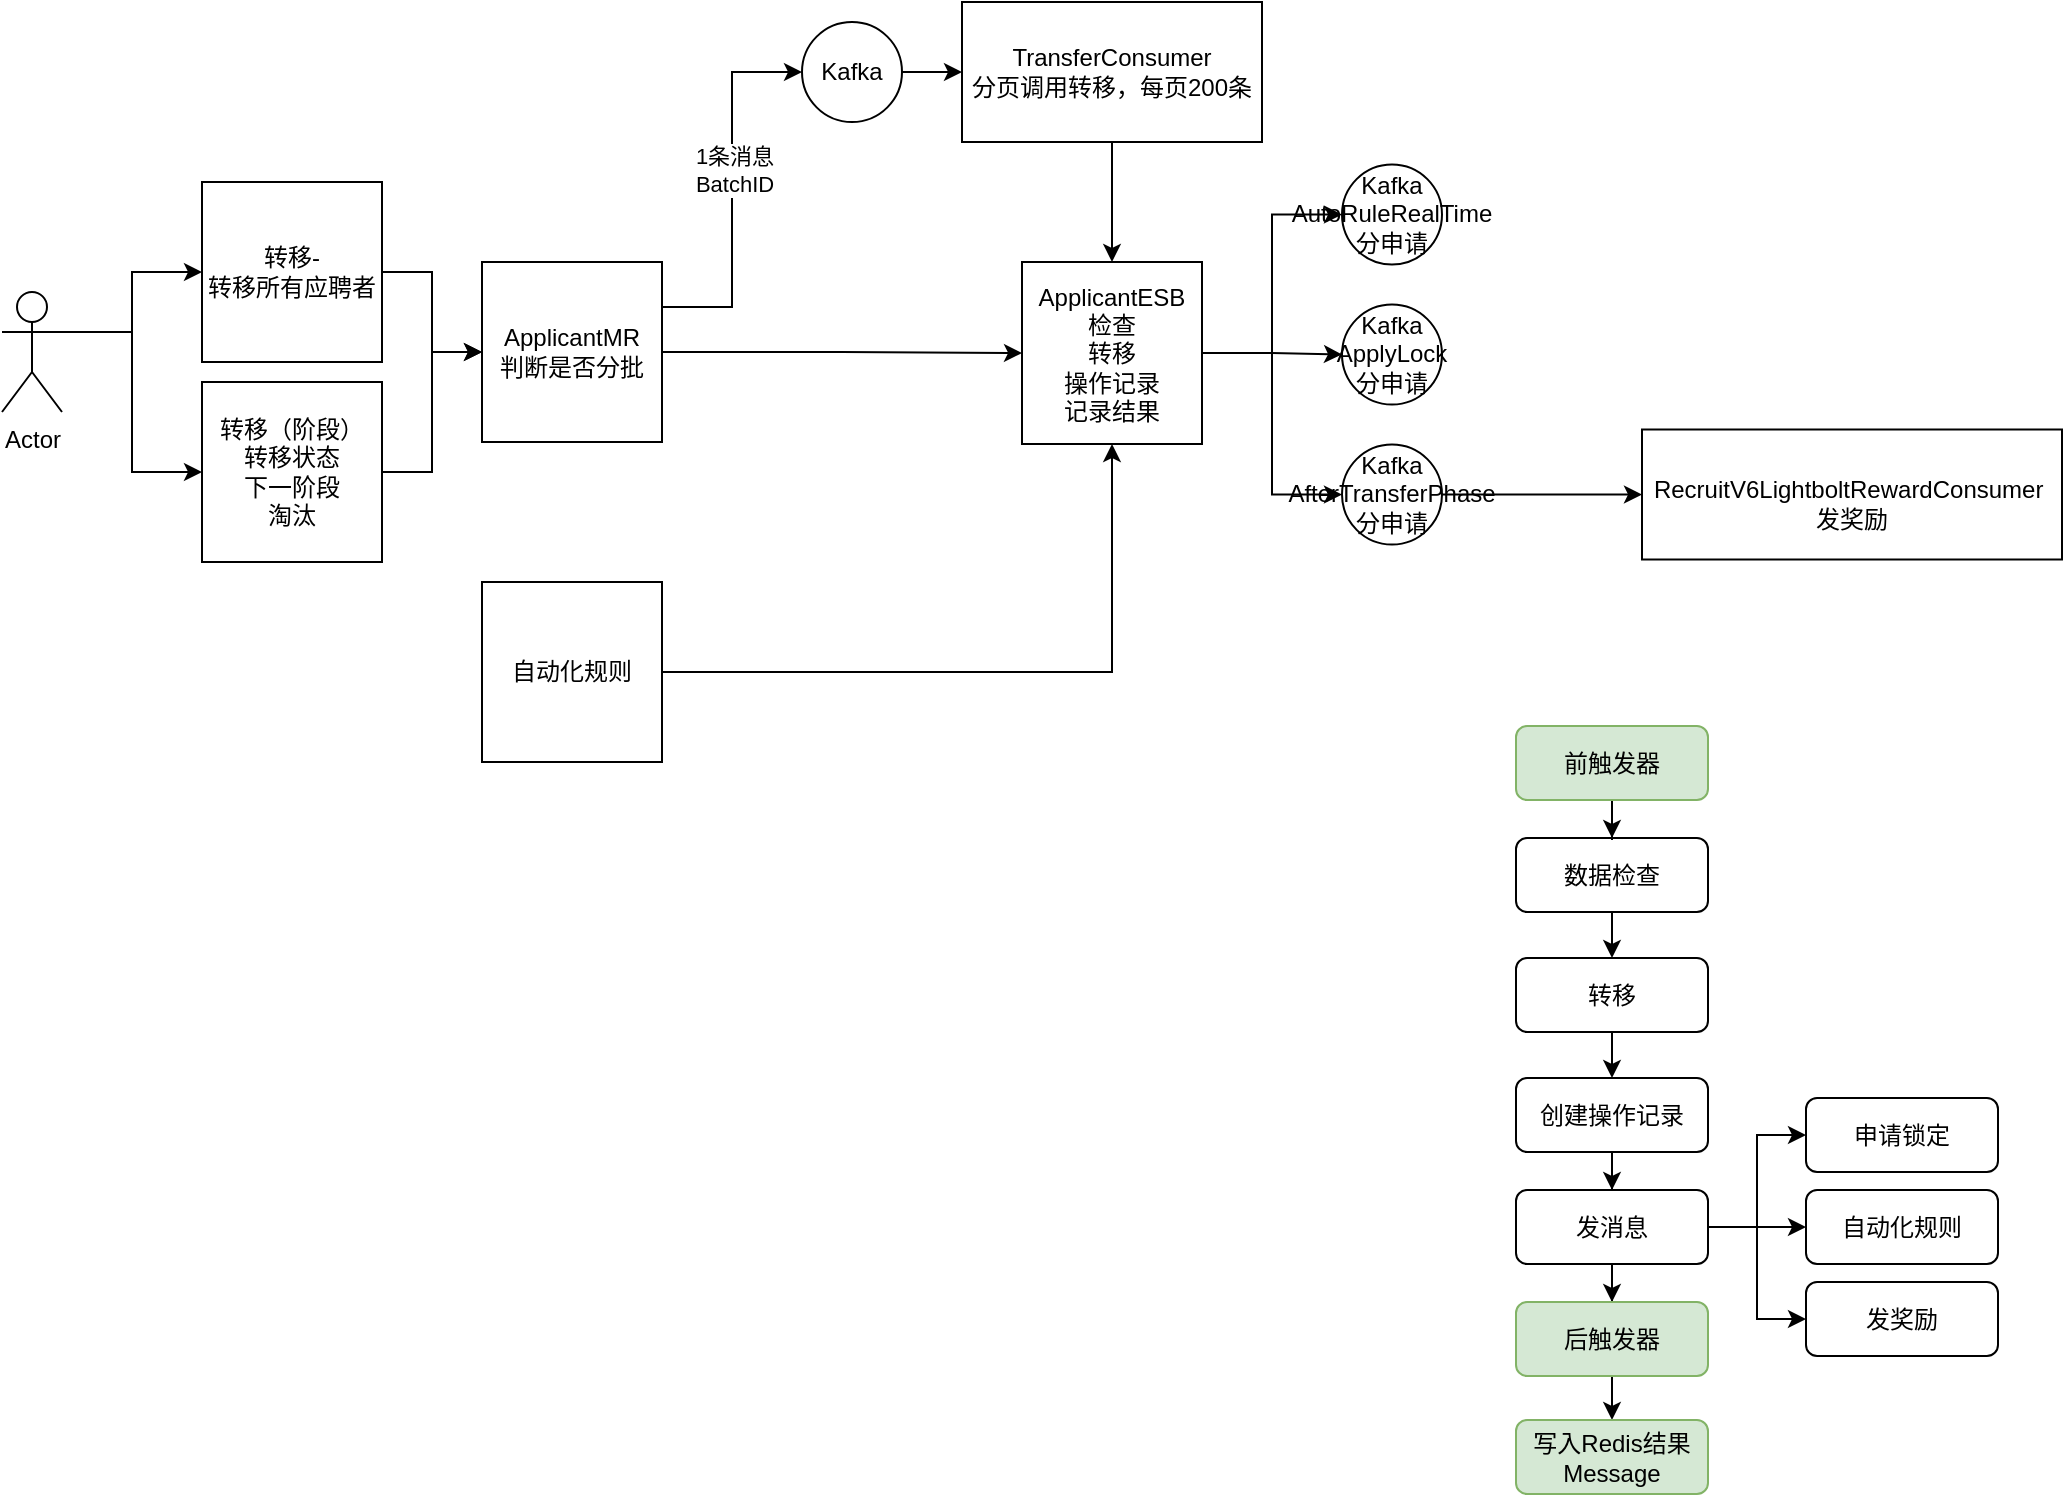 <mxfile version="14.2.4" type="github">
  <diagram id="pNTDshuj_nLLdsMrF4MN" name="Page-1">
    <mxGraphModel dx="1422" dy="706" grid="0" gridSize="10" guides="1" tooltips="1" connect="1" arrows="1" fold="1" page="1" pageScale="1" pageWidth="2339" pageHeight="3300" math="0" shadow="0">
      <root>
        <mxCell id="0" />
        <mxCell id="1" parent="0" />
        <mxCell id="zR2C9-OfokKpxgEDOuO3-31" style="edgeStyle=orthogonalEdgeStyle;rounded=0;orthogonalLoop=1;jettySize=auto;html=1;exitX=1;exitY=0.333;exitDx=0;exitDy=0;exitPerimeter=0;entryX=0;entryY=0.5;entryDx=0;entryDy=0;" edge="1" parent="1" source="zR2C9-OfokKpxgEDOuO3-1" target="zR2C9-OfokKpxgEDOuO3-3">
          <mxGeometry relative="1" as="geometry" />
        </mxCell>
        <mxCell id="zR2C9-OfokKpxgEDOuO3-32" style="edgeStyle=orthogonalEdgeStyle;rounded=0;orthogonalLoop=1;jettySize=auto;html=1;exitX=1;exitY=0.333;exitDx=0;exitDy=0;exitPerimeter=0;entryX=0;entryY=0.5;entryDx=0;entryDy=0;" edge="1" parent="1" source="zR2C9-OfokKpxgEDOuO3-1" target="zR2C9-OfokKpxgEDOuO3-2">
          <mxGeometry relative="1" as="geometry" />
        </mxCell>
        <mxCell id="zR2C9-OfokKpxgEDOuO3-1" value="Actor" style="shape=umlActor;verticalLabelPosition=bottom;verticalAlign=top;html=1;outlineConnect=0;" vertex="1" parent="1">
          <mxGeometry x="40" y="325" width="30" height="60" as="geometry" />
        </mxCell>
        <mxCell id="zR2C9-OfokKpxgEDOuO3-21" style="edgeStyle=orthogonalEdgeStyle;rounded=0;orthogonalLoop=1;jettySize=auto;html=1;exitX=1;exitY=0.5;exitDx=0;exitDy=0;entryX=0;entryY=0.5;entryDx=0;entryDy=0;" edge="1" parent="1" source="zR2C9-OfokKpxgEDOuO3-2" target="zR2C9-OfokKpxgEDOuO3-4">
          <mxGeometry relative="1" as="geometry" />
        </mxCell>
        <mxCell id="zR2C9-OfokKpxgEDOuO3-2" value="转移（阶段）&lt;br&gt;转移状态&lt;br&gt;下一阶段&lt;br&gt;淘汰&lt;br&gt;" style="rounded=0;whiteSpace=wrap;html=1;" vertex="1" parent="1">
          <mxGeometry x="140" y="370" width="90" height="90" as="geometry" />
        </mxCell>
        <mxCell id="zR2C9-OfokKpxgEDOuO3-20" style="edgeStyle=orthogonalEdgeStyle;rounded=0;orthogonalLoop=1;jettySize=auto;html=1;exitX=1;exitY=0.5;exitDx=0;exitDy=0;" edge="1" parent="1" source="zR2C9-OfokKpxgEDOuO3-3" target="zR2C9-OfokKpxgEDOuO3-4">
          <mxGeometry relative="1" as="geometry" />
        </mxCell>
        <mxCell id="zR2C9-OfokKpxgEDOuO3-3" value="转移-&lt;br&gt;转移所有应聘者" style="rounded=0;whiteSpace=wrap;html=1;" vertex="1" parent="1">
          <mxGeometry x="140" y="270" width="90" height="90" as="geometry" />
        </mxCell>
        <mxCell id="zR2C9-OfokKpxgEDOuO3-7" style="edgeStyle=orthogonalEdgeStyle;rounded=0;orthogonalLoop=1;jettySize=auto;html=1;exitX=1;exitY=0.25;exitDx=0;exitDy=0;entryX=0;entryY=0.5;entryDx=0;entryDy=0;" edge="1" parent="1" source="zR2C9-OfokKpxgEDOuO3-4" target="zR2C9-OfokKpxgEDOuO3-6">
          <mxGeometry relative="1" as="geometry" />
        </mxCell>
        <mxCell id="zR2C9-OfokKpxgEDOuO3-14" value="1条消息&lt;br&gt;BatchID" style="edgeLabel;html=1;align=center;verticalAlign=middle;resizable=0;points=[];" vertex="1" connectable="0" parent="zR2C9-OfokKpxgEDOuO3-7">
          <mxGeometry x="0.115" y="-1" relative="1" as="geometry">
            <mxPoint y="1" as="offset" />
          </mxGeometry>
        </mxCell>
        <mxCell id="zR2C9-OfokKpxgEDOuO3-10" style="edgeStyle=orthogonalEdgeStyle;rounded=0;orthogonalLoop=1;jettySize=auto;html=1;exitX=1;exitY=0.5;exitDx=0;exitDy=0;" edge="1" parent="1" source="zR2C9-OfokKpxgEDOuO3-4" target="zR2C9-OfokKpxgEDOuO3-9">
          <mxGeometry relative="1" as="geometry" />
        </mxCell>
        <mxCell id="zR2C9-OfokKpxgEDOuO3-4" value="ApplicantMR&lt;br&gt;判断是否分批" style="rounded=0;whiteSpace=wrap;html=1;" vertex="1" parent="1">
          <mxGeometry x="280" y="310" width="90" height="90" as="geometry" />
        </mxCell>
        <mxCell id="zR2C9-OfokKpxgEDOuO3-13" style="edgeStyle=orthogonalEdgeStyle;rounded=0;orthogonalLoop=1;jettySize=auto;html=1;exitX=0.5;exitY=1;exitDx=0;exitDy=0;" edge="1" parent="1" source="zR2C9-OfokKpxgEDOuO3-5" target="zR2C9-OfokKpxgEDOuO3-9">
          <mxGeometry relative="1" as="geometry" />
        </mxCell>
        <mxCell id="zR2C9-OfokKpxgEDOuO3-5" value="TransferConsumer&lt;br&gt;分页调用转移，每页200条" style="rounded=0;whiteSpace=wrap;html=1;" vertex="1" parent="1">
          <mxGeometry x="520" y="180" width="150" height="70" as="geometry" />
        </mxCell>
        <mxCell id="zR2C9-OfokKpxgEDOuO3-22" style="edgeStyle=orthogonalEdgeStyle;rounded=0;orthogonalLoop=1;jettySize=auto;html=1;exitX=1;exitY=0.5;exitDx=0;exitDy=0;" edge="1" parent="1" source="zR2C9-OfokKpxgEDOuO3-6" target="zR2C9-OfokKpxgEDOuO3-5">
          <mxGeometry relative="1" as="geometry" />
        </mxCell>
        <mxCell id="zR2C9-OfokKpxgEDOuO3-6" value="Kafka" style="ellipse;whiteSpace=wrap;html=1;aspect=fixed;" vertex="1" parent="1">
          <mxGeometry x="440" y="190" width="50" height="50" as="geometry" />
        </mxCell>
        <mxCell id="zR2C9-OfokKpxgEDOuO3-26" style="edgeStyle=orthogonalEdgeStyle;rounded=0;orthogonalLoop=1;jettySize=auto;html=1;exitX=1;exitY=0.5;exitDx=0;exitDy=0;entryX=0;entryY=0.5;entryDx=0;entryDy=0;" edge="1" parent="1" source="zR2C9-OfokKpxgEDOuO3-9" target="zR2C9-OfokKpxgEDOuO3-23">
          <mxGeometry relative="1" as="geometry" />
        </mxCell>
        <mxCell id="zR2C9-OfokKpxgEDOuO3-28" style="edgeStyle=orthogonalEdgeStyle;rounded=0;orthogonalLoop=1;jettySize=auto;html=1;exitX=1;exitY=0.5;exitDx=0;exitDy=0;entryX=0;entryY=0.5;entryDx=0;entryDy=0;" edge="1" parent="1" source="zR2C9-OfokKpxgEDOuO3-9" target="zR2C9-OfokKpxgEDOuO3-25">
          <mxGeometry relative="1" as="geometry" />
        </mxCell>
        <mxCell id="zR2C9-OfokKpxgEDOuO3-30" style="edgeStyle=orthogonalEdgeStyle;rounded=0;orthogonalLoop=1;jettySize=auto;html=1;exitX=1;exitY=0.5;exitDx=0;exitDy=0;entryX=0;entryY=0.5;entryDx=0;entryDy=0;" edge="1" parent="1" source="zR2C9-OfokKpxgEDOuO3-9" target="zR2C9-OfokKpxgEDOuO3-16">
          <mxGeometry relative="1" as="geometry" />
        </mxCell>
        <mxCell id="zR2C9-OfokKpxgEDOuO3-9" value="ApplicantESB&lt;br&gt;检查&lt;br&gt;转移&lt;br&gt;操作记录&lt;br&gt;记录结果" style="rounded=0;whiteSpace=wrap;html=1;" vertex="1" parent="1">
          <mxGeometry x="550" y="310" width="90" height="91" as="geometry" />
        </mxCell>
        <mxCell id="zR2C9-OfokKpxgEDOuO3-12" style="edgeStyle=orthogonalEdgeStyle;rounded=0;orthogonalLoop=1;jettySize=auto;html=1;exitX=1;exitY=0.5;exitDx=0;exitDy=0;entryX=0.5;entryY=1;entryDx=0;entryDy=0;" edge="1" parent="1" source="zR2C9-OfokKpxgEDOuO3-11" target="zR2C9-OfokKpxgEDOuO3-9">
          <mxGeometry relative="1" as="geometry" />
        </mxCell>
        <mxCell id="zR2C9-OfokKpxgEDOuO3-11" value="自动化规则" style="rounded=0;whiteSpace=wrap;html=1;" vertex="1" parent="1">
          <mxGeometry x="280" y="470" width="90" height="90" as="geometry" />
        </mxCell>
        <mxCell id="zR2C9-OfokKpxgEDOuO3-15" value="&lt;h1 class=&quot;project-title&quot; style=&quot;box-sizing: border-box ; font-size: 24px ; margin: 10px 0px ; font-family: , &amp;#34;blinkmacsystemfont&amp;#34; , &amp;#34;segoe ui&amp;#34; , &amp;#34;roboto&amp;#34; , , &amp;#34;ubuntu&amp;#34; , &amp;#34;cantarell&amp;#34; , &amp;#34;helvetica neue&amp;#34; , sans-serif ; font-weight: 400 ; line-height: 1 ; color: rgb(51 , 51 , 51)&quot;&gt;&lt;/h1&gt;RecruitV6LightboltRewardConsumer&amp;nbsp;&lt;br&gt;发奖励" style="rounded=0;whiteSpace=wrap;html=1;" vertex="1" parent="1">
          <mxGeometry x="860" y="393.75" width="210" height="65" as="geometry" />
        </mxCell>
        <mxCell id="zR2C9-OfokKpxgEDOuO3-19" style="edgeStyle=orthogonalEdgeStyle;rounded=0;orthogonalLoop=1;jettySize=auto;html=1;exitX=1;exitY=0.5;exitDx=0;exitDy=0;entryX=0;entryY=0.5;entryDx=0;entryDy=0;" edge="1" parent="1" source="zR2C9-OfokKpxgEDOuO3-16" target="zR2C9-OfokKpxgEDOuO3-15">
          <mxGeometry relative="1" as="geometry" />
        </mxCell>
        <mxCell id="zR2C9-OfokKpxgEDOuO3-16" value="Kafka&lt;br&gt;AfterTransferPhase&lt;br&gt;分申请" style="ellipse;whiteSpace=wrap;html=1;aspect=fixed;" vertex="1" parent="1">
          <mxGeometry x="710" y="401.25" width="50" height="50" as="geometry" />
        </mxCell>
        <mxCell id="zR2C9-OfokKpxgEDOuO3-23" value="Kafka&lt;br&gt;AutoRuleRealTime&lt;br&gt;分申请" style="ellipse;whiteSpace=wrap;html=1;aspect=fixed;" vertex="1" parent="1">
          <mxGeometry x="710" y="261.25" width="50" height="50" as="geometry" />
        </mxCell>
        <mxCell id="zR2C9-OfokKpxgEDOuO3-25" value="Kafka&lt;br&gt;&lt;span style=&quot;text-align: left&quot;&gt;ApplyLock&lt;/span&gt;&lt;br&gt;分申请" style="ellipse;whiteSpace=wrap;html=1;aspect=fixed;" vertex="1" parent="1">
          <mxGeometry x="710" y="331.25" width="50" height="50" as="geometry" />
        </mxCell>
        <mxCell id="zR2C9-OfokKpxgEDOuO3-48" style="edgeStyle=orthogonalEdgeStyle;rounded=0;orthogonalLoop=1;jettySize=auto;html=1;exitX=0.5;exitY=1;exitDx=0;exitDy=0;" edge="1" parent="1" source="zR2C9-OfokKpxgEDOuO3-35" target="zR2C9-OfokKpxgEDOuO3-36">
          <mxGeometry relative="1" as="geometry" />
        </mxCell>
        <mxCell id="zR2C9-OfokKpxgEDOuO3-35" value="数据检查" style="rounded=1;whiteSpace=wrap;html=1;" vertex="1" parent="1">
          <mxGeometry x="797" y="598" width="96" height="37" as="geometry" />
        </mxCell>
        <mxCell id="zR2C9-OfokKpxgEDOuO3-49" style="edgeStyle=orthogonalEdgeStyle;rounded=0;orthogonalLoop=1;jettySize=auto;html=1;exitX=0.5;exitY=1;exitDx=0;exitDy=0;" edge="1" parent="1" source="zR2C9-OfokKpxgEDOuO3-36" target="zR2C9-OfokKpxgEDOuO3-37">
          <mxGeometry relative="1" as="geometry" />
        </mxCell>
        <mxCell id="zR2C9-OfokKpxgEDOuO3-36" value="转移" style="rounded=1;whiteSpace=wrap;html=1;" vertex="1" parent="1">
          <mxGeometry x="797" y="658" width="96" height="37" as="geometry" />
        </mxCell>
        <mxCell id="zR2C9-OfokKpxgEDOuO3-50" style="edgeStyle=orthogonalEdgeStyle;rounded=0;orthogonalLoop=1;jettySize=auto;html=1;exitX=0.5;exitY=1;exitDx=0;exitDy=0;" edge="1" parent="1" source="zR2C9-OfokKpxgEDOuO3-37" target="zR2C9-OfokKpxgEDOuO3-38">
          <mxGeometry relative="1" as="geometry" />
        </mxCell>
        <mxCell id="zR2C9-OfokKpxgEDOuO3-37" value="创建操作记录" style="rounded=1;whiteSpace=wrap;html=1;" vertex="1" parent="1">
          <mxGeometry x="797" y="718" width="96" height="37" as="geometry" />
        </mxCell>
        <mxCell id="zR2C9-OfokKpxgEDOuO3-42" style="edgeStyle=orthogonalEdgeStyle;rounded=0;orthogonalLoop=1;jettySize=auto;html=1;exitX=1;exitY=0.5;exitDx=0;exitDy=0;entryX=0;entryY=0.5;entryDx=0;entryDy=0;" edge="1" parent="1" source="zR2C9-OfokKpxgEDOuO3-38" target="zR2C9-OfokKpxgEDOuO3-39">
          <mxGeometry relative="1" as="geometry" />
        </mxCell>
        <mxCell id="zR2C9-OfokKpxgEDOuO3-43" style="edgeStyle=orthogonalEdgeStyle;rounded=0;orthogonalLoop=1;jettySize=auto;html=1;exitX=1;exitY=0.5;exitDx=0;exitDy=0;entryX=0;entryY=0.5;entryDx=0;entryDy=0;" edge="1" parent="1" source="zR2C9-OfokKpxgEDOuO3-38" target="zR2C9-OfokKpxgEDOuO3-40">
          <mxGeometry relative="1" as="geometry" />
        </mxCell>
        <mxCell id="zR2C9-OfokKpxgEDOuO3-44" style="edgeStyle=orthogonalEdgeStyle;rounded=0;orthogonalLoop=1;jettySize=auto;html=1;exitX=1;exitY=0.5;exitDx=0;exitDy=0;entryX=0;entryY=0.5;entryDx=0;entryDy=0;" edge="1" parent="1" source="zR2C9-OfokKpxgEDOuO3-38" target="zR2C9-OfokKpxgEDOuO3-41">
          <mxGeometry relative="1" as="geometry" />
        </mxCell>
        <mxCell id="zR2C9-OfokKpxgEDOuO3-51" style="edgeStyle=orthogonalEdgeStyle;rounded=0;orthogonalLoop=1;jettySize=auto;html=1;exitX=0.5;exitY=1;exitDx=0;exitDy=0;" edge="1" parent="1" source="zR2C9-OfokKpxgEDOuO3-38" target="zR2C9-OfokKpxgEDOuO3-46">
          <mxGeometry relative="1" as="geometry" />
        </mxCell>
        <mxCell id="zR2C9-OfokKpxgEDOuO3-38" value="发消息" style="rounded=1;whiteSpace=wrap;html=1;" vertex="1" parent="1">
          <mxGeometry x="797" y="774" width="96" height="37" as="geometry" />
        </mxCell>
        <mxCell id="zR2C9-OfokKpxgEDOuO3-39" value="申请锁定" style="rounded=1;whiteSpace=wrap;html=1;" vertex="1" parent="1">
          <mxGeometry x="942" y="728" width="96" height="37" as="geometry" />
        </mxCell>
        <mxCell id="zR2C9-OfokKpxgEDOuO3-40" value="自动化规则" style="rounded=1;whiteSpace=wrap;html=1;" vertex="1" parent="1">
          <mxGeometry x="942" y="774" width="96" height="37" as="geometry" />
        </mxCell>
        <mxCell id="zR2C9-OfokKpxgEDOuO3-41" value="发奖励" style="rounded=1;whiteSpace=wrap;html=1;" vertex="1" parent="1">
          <mxGeometry x="942" y="820" width="96" height="37" as="geometry" />
        </mxCell>
        <mxCell id="zR2C9-OfokKpxgEDOuO3-47" style="edgeStyle=orthogonalEdgeStyle;rounded=0;orthogonalLoop=1;jettySize=auto;html=1;exitX=0.5;exitY=1;exitDx=0;exitDy=0;" edge="1" parent="1" source="zR2C9-OfokKpxgEDOuO3-45" target="zR2C9-OfokKpxgEDOuO3-35">
          <mxGeometry relative="1" as="geometry" />
        </mxCell>
        <mxCell id="zR2C9-OfokKpxgEDOuO3-45" value="前触发器" style="rounded=1;whiteSpace=wrap;html=1;fillColor=#d5e8d4;strokeColor=#82b366;" vertex="1" parent="1">
          <mxGeometry x="797" y="542" width="96" height="37" as="geometry" />
        </mxCell>
        <mxCell id="zR2C9-OfokKpxgEDOuO3-54" style="edgeStyle=orthogonalEdgeStyle;rounded=0;orthogonalLoop=1;jettySize=auto;html=1;exitX=0.5;exitY=1;exitDx=0;exitDy=0;entryX=0.5;entryY=0;entryDx=0;entryDy=0;" edge="1" parent="1" source="zR2C9-OfokKpxgEDOuO3-46" target="zR2C9-OfokKpxgEDOuO3-53">
          <mxGeometry relative="1" as="geometry" />
        </mxCell>
        <mxCell id="zR2C9-OfokKpxgEDOuO3-46" value="后触发器" style="rounded=1;whiteSpace=wrap;html=1;fillColor=#d5e8d4;strokeColor=#82b366;" vertex="1" parent="1">
          <mxGeometry x="797" y="830" width="96" height="37" as="geometry" />
        </mxCell>
        <mxCell id="zR2C9-OfokKpxgEDOuO3-53" value="写入Redis结果&lt;br&gt;Message" style="rounded=1;whiteSpace=wrap;html=1;fillColor=#d5e8d4;strokeColor=#82b366;" vertex="1" parent="1">
          <mxGeometry x="797" y="889" width="96" height="37" as="geometry" />
        </mxCell>
      </root>
    </mxGraphModel>
  </diagram>
</mxfile>
